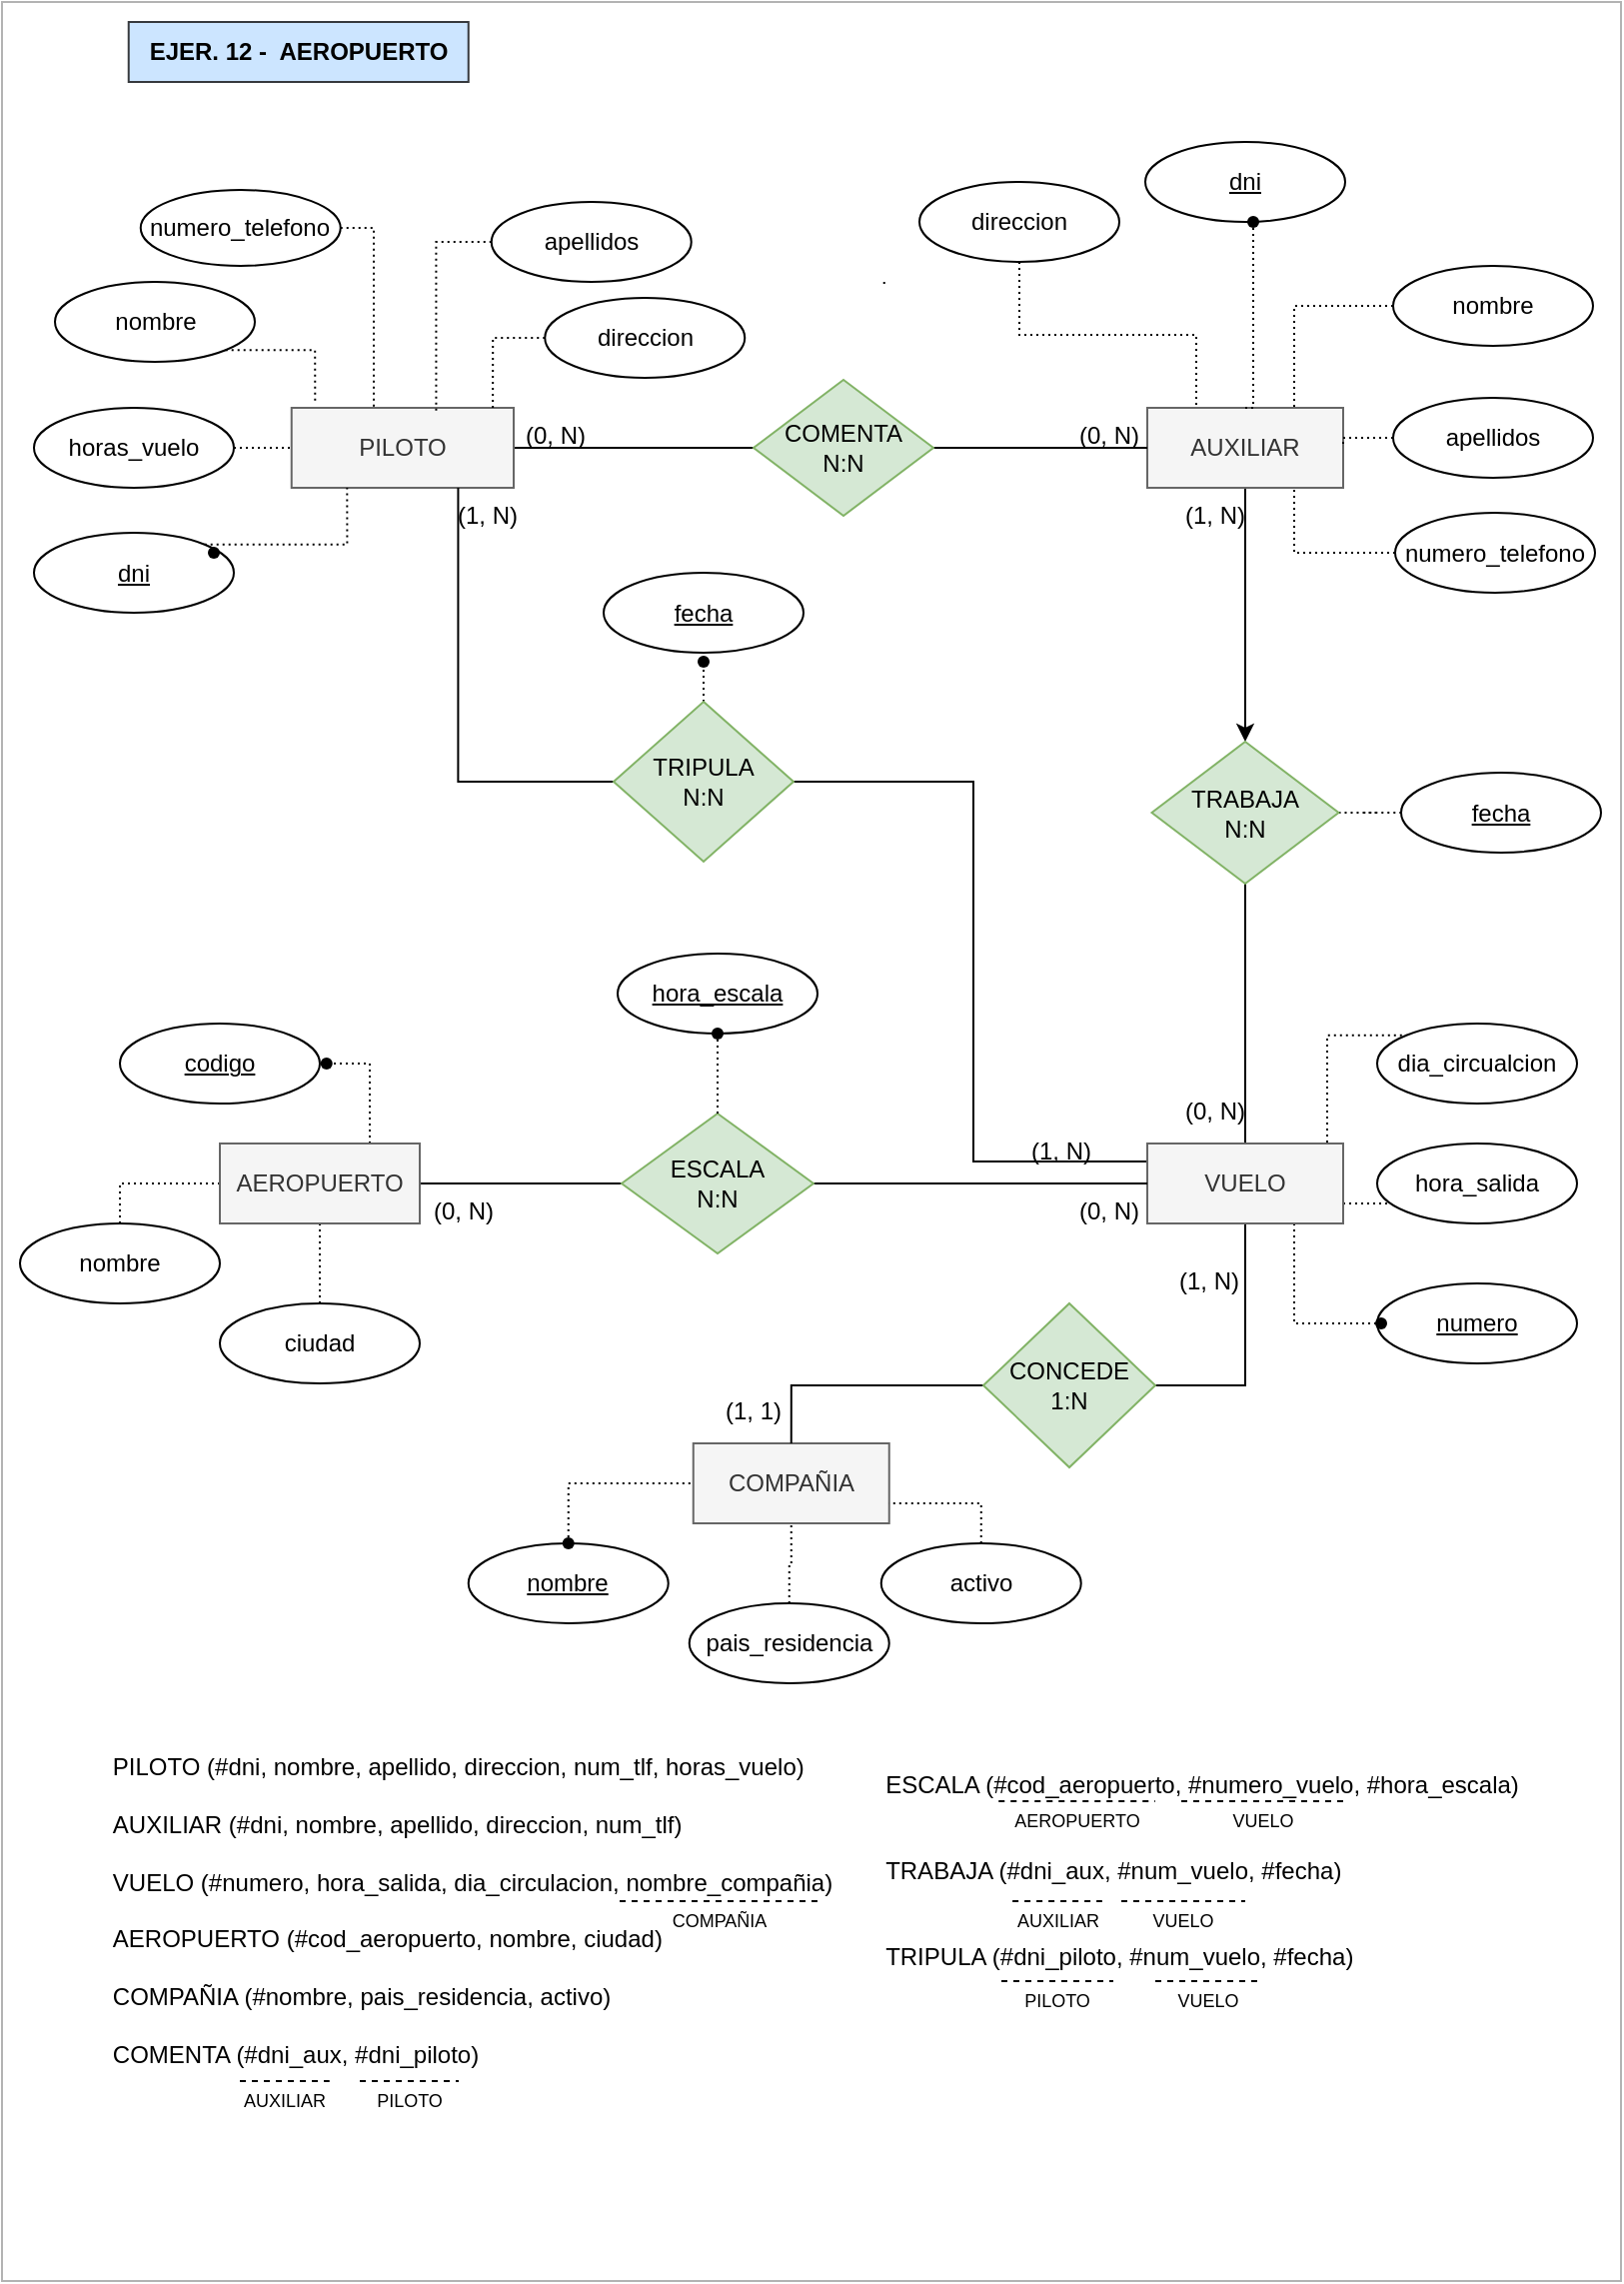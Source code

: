<mxfile version="22.0.8" type="github">
  <diagram name="Página-1" id="04c_PBb8Vrwewd6k-AlT">
    <mxGraphModel dx="1728" dy="963" grid="1" gridSize="10" guides="1" tooltips="1" connect="1" arrows="1" fold="1" page="1" pageScale="1" pageWidth="827" pageHeight="1169" math="0" shadow="0">
      <root>
        <mxCell id="0" />
        <mxCell id="1" parent="0" />
        <mxCell id="aOyVAvoH2WVpDha3mh0v-78" style="edgeStyle=orthogonalEdgeStyle;rounded=0;orthogonalLoop=1;jettySize=auto;html=1;exitX=0.75;exitY=0;exitDx=0;exitDy=0;dashed=1;dashPattern=1 2;endArrow=none;endFill=0;" edge="1" parent="1" source="aOyVAvoH2WVpDha3mh0v-1" target="aOyVAvoH2WVpDha3mh0v-34">
          <mxGeometry relative="1" as="geometry">
            <Array as="points">
              <mxPoint x="194" y="541" />
            </Array>
          </mxGeometry>
        </mxCell>
        <mxCell id="aOyVAvoH2WVpDha3mh0v-79" style="edgeStyle=orthogonalEdgeStyle;rounded=0;orthogonalLoop=1;jettySize=auto;html=1;exitX=1;exitY=0.5;exitDx=0;exitDy=0;endArrow=none;endFill=0;" edge="1" parent="1" source="aOyVAvoH2WVpDha3mh0v-1" target="aOyVAvoH2WVpDha3mh0v-77">
          <mxGeometry relative="1" as="geometry" />
        </mxCell>
        <mxCell id="aOyVAvoH2WVpDha3mh0v-123" style="edgeStyle=orthogonalEdgeStyle;rounded=0;orthogonalLoop=1;jettySize=auto;html=1;exitX=0;exitY=0.5;exitDx=0;exitDy=0;entryX=0.5;entryY=0;entryDx=0;entryDy=0;dashed=1;dashPattern=1 2;endArrow=none;endFill=0;" edge="1" parent="1" source="aOyVAvoH2WVpDha3mh0v-1" target="aOyVAvoH2WVpDha3mh0v-29">
          <mxGeometry relative="1" as="geometry">
            <mxPoint x="69" y="641" as="targetPoint" />
          </mxGeometry>
        </mxCell>
        <mxCell id="aOyVAvoH2WVpDha3mh0v-124" style="edgeStyle=orthogonalEdgeStyle;rounded=0;orthogonalLoop=1;jettySize=auto;html=1;exitX=0.5;exitY=1;exitDx=0;exitDy=0;dashed=1;dashPattern=1 2;endArrow=none;endFill=0;" edge="1" parent="1" source="aOyVAvoH2WVpDha3mh0v-1" target="aOyVAvoH2WVpDha3mh0v-27">
          <mxGeometry relative="1" as="geometry" />
        </mxCell>
        <mxCell id="aOyVAvoH2WVpDha3mh0v-1" value="AEROPUERTO" style="whiteSpace=wrap;html=1;align=center;fillColor=#f5f5f5;fontColor=#333333;strokeColor=#666666;" vertex="1" parent="1">
          <mxGeometry x="119" y="581" width="100" height="40" as="geometry" />
        </mxCell>
        <mxCell id="aOyVAvoH2WVpDha3mh0v-97" style="edgeStyle=orthogonalEdgeStyle;rounded=0;orthogonalLoop=1;jettySize=auto;html=1;exitX=0.5;exitY=1;exitDx=0;exitDy=0;entryX=0.5;entryY=0;entryDx=0;entryDy=0;" edge="1" parent="1" source="aOyVAvoH2WVpDha3mh0v-3" target="aOyVAvoH2WVpDha3mh0v-41">
          <mxGeometry relative="1" as="geometry" />
        </mxCell>
        <mxCell id="aOyVAvoH2WVpDha3mh0v-154" style="edgeStyle=orthogonalEdgeStyle;rounded=0;orthogonalLoop=1;jettySize=auto;html=1;exitDx=0;exitDy=0;entryX=0.5;entryY=1;entryDx=0;entryDy=0;dashed=1;dashPattern=1 2;endArrow=none;endFill=0;" edge="1" parent="1" source="aOyVAvoH2WVpDha3mh0v-46" target="aOyVAvoH2WVpDha3mh0v-19">
          <mxGeometry relative="1" as="geometry" />
        </mxCell>
        <mxCell id="aOyVAvoH2WVpDha3mh0v-3" value="AUXILIAR" style="whiteSpace=wrap;html=1;align=center;fillColor=#f5f5f5;fontColor=#333333;strokeColor=#666666;" vertex="1" parent="1">
          <mxGeometry x="583" y="213" width="98" height="40" as="geometry" />
        </mxCell>
        <mxCell id="aOyVAvoH2WVpDha3mh0v-4" style="edgeStyle=orthogonalEdgeStyle;rounded=0;orthogonalLoop=1;jettySize=auto;html=1;exitX=1;exitY=0.5;exitDx=0;exitDy=0;entryX=0;entryY=0.5;entryDx=0;entryDy=0;endArrow=none;endFill=0;" edge="1" parent="1" source="aOyVAvoH2WVpDha3mh0v-6" target="aOyVAvoH2WVpDha3mh0v-10">
          <mxGeometry relative="1" as="geometry" />
        </mxCell>
        <mxCell id="aOyVAvoH2WVpDha3mh0v-6" value="PILOTO" style="whiteSpace=wrap;html=1;align=center;fillColor=#f5f5f5;fontColor=#333333;strokeColor=#666666;" vertex="1" parent="1">
          <mxGeometry x="154.87" y="213" width="111.13" height="40" as="geometry" />
        </mxCell>
        <mxCell id="aOyVAvoH2WVpDha3mh0v-7" style="edgeStyle=orthogonalEdgeStyle;rounded=0;orthogonalLoop=1;jettySize=auto;html=1;exitX=0.5;exitY=0;exitDx=0;exitDy=0;entryX=0.5;entryY=0;entryDx=0;entryDy=0;" edge="1" parent="1">
          <mxGeometry relative="1" as="geometry">
            <mxPoint x="64.0" y="499" as="sourcePoint" />
            <mxPoint x="64.0" y="499" as="targetPoint" />
          </mxGeometry>
        </mxCell>
        <mxCell id="aOyVAvoH2WVpDha3mh0v-8" style="edgeStyle=orthogonalEdgeStyle;rounded=0;orthogonalLoop=1;jettySize=auto;html=1;exitX=1;exitY=0.5;exitDx=0;exitDy=0;entryX=0;entryY=0.5;entryDx=0;entryDy=0;endArrow=none;endFill=0;" edge="1" parent="1" source="aOyVAvoH2WVpDha3mh0v-10" target="aOyVAvoH2WVpDha3mh0v-3">
          <mxGeometry relative="1" as="geometry" />
        </mxCell>
        <mxCell id="aOyVAvoH2WVpDha3mh0v-10" value="COMENTA&lt;br&gt;N:N" style="shape=rhombus;perimeter=rhombusPerimeter;whiteSpace=wrap;html=1;align=center;verticalAlign=middle;fillColor=#d5e8d4;strokeColor=#82b366;" vertex="1" parent="1">
          <mxGeometry x="386" y="199" width="90" height="68" as="geometry" />
        </mxCell>
        <mxCell id="aOyVAvoH2WVpDha3mh0v-11" style="rounded=0;orthogonalLoop=1;jettySize=auto;html=1;exitX=0;exitY=0.5;exitDx=0;exitDy=0;strokeColor=none;endArrow=none;endFill=0;shadow=1;" edge="1" parent="1">
          <mxGeometry relative="1" as="geometry">
            <mxPoint x="114.5" y="606" as="targetPoint" />
            <mxPoint x="94.5" y="591" as="sourcePoint" />
          </mxGeometry>
        </mxCell>
        <mxCell id="aOyVAvoH2WVpDha3mh0v-12" value="(0, N)" style="text;strokeColor=none;fillColor=none;spacingLeft=4;spacingRight=4;overflow=hidden;rotatable=0;points=[[0,0.5],[1,0.5]];portConstraint=eastwest;fontSize=12;whiteSpace=wrap;html=1;" vertex="1" parent="1">
          <mxGeometry x="266" y="213" width="50" height="20" as="geometry" />
        </mxCell>
        <mxCell id="aOyVAvoH2WVpDha3mh0v-13" value="(0, N)" style="text;strokeColor=none;fillColor=none;spacingLeft=4;spacingRight=4;overflow=hidden;rotatable=0;points=[[0,0.5],[1,0.5]];portConstraint=eastwest;fontSize=12;whiteSpace=wrap;html=1;" vertex="1" parent="1">
          <mxGeometry x="542.5" y="213" width="50" height="30" as="geometry" />
        </mxCell>
        <mxCell id="aOyVAvoH2WVpDha3mh0v-14" value="EJER. 12 -&amp;nbsp; AEROPUERTO" style="text;html=1;align=center;verticalAlign=middle;resizable=0;points=[];autosize=1;strokeColor=#36393d;fillColor=#cce5ff;fontStyle=1;fontSize=12;" vertex="1" parent="1">
          <mxGeometry x="73.37" y="20" width="170" height="30" as="geometry" />
        </mxCell>
        <mxCell id="aOyVAvoH2WVpDha3mh0v-15" style="edgeStyle=orthogonalEdgeStyle;rounded=0;orthogonalLoop=1;jettySize=auto;html=1;exitX=0;exitY=0.5;exitDx=0;exitDy=0;entryX=1;entryY=0.5;entryDx=0;entryDy=0;endArrow=none;endFill=0;startArrow=none;startFill=0;strokeColor=none;" edge="1" parent="1">
          <mxGeometry relative="1" as="geometry">
            <mxPoint x="87" y="248" as="sourcePoint" />
            <mxPoint x="137" y="248" as="targetPoint" />
          </mxGeometry>
        </mxCell>
        <mxCell id="aOyVAvoH2WVpDha3mh0v-116" style="edgeStyle=orthogonalEdgeStyle;rounded=0;orthogonalLoop=1;jettySize=auto;html=1;exitX=0;exitY=0.5;exitDx=0;exitDy=0;entryX=0.75;entryY=0;entryDx=0;entryDy=0;dashed=1;dashPattern=1 2;endArrow=none;endFill=0;" edge="1" parent="1" source="aOyVAvoH2WVpDha3mh0v-17" target="aOyVAvoH2WVpDha3mh0v-3">
          <mxGeometry relative="1" as="geometry" />
        </mxCell>
        <mxCell id="aOyVAvoH2WVpDha3mh0v-17" value="nombre" style="ellipse;whiteSpace=wrap;html=1;align=center;" vertex="1" parent="1">
          <mxGeometry x="706" y="142" width="100" height="40" as="geometry" />
        </mxCell>
        <mxCell id="aOyVAvoH2WVpDha3mh0v-19" value="dni" style="ellipse;whiteSpace=wrap;html=1;align=center;fontStyle=4;" vertex="1" parent="1">
          <mxGeometry x="582" y="80" width="100" height="40" as="geometry" />
        </mxCell>
        <mxCell id="aOyVAvoH2WVpDha3mh0v-21" value="nombre" style="ellipse;whiteSpace=wrap;html=1;align=center;" vertex="1" parent="1">
          <mxGeometry x="36.5" y="150" width="100" height="40" as="geometry" />
        </mxCell>
        <mxCell id="aOyVAvoH2WVpDha3mh0v-25" style="edgeStyle=orthogonalEdgeStyle;rounded=0;orthogonalLoop=1;jettySize=auto;html=1;exitDx=0;exitDy=0;entryX=0.5;entryY=0;entryDx=0;entryDy=0;endArrow=none;endFill=0;dashed=1;dashPattern=1 2;" edge="1" parent="1">
          <mxGeometry relative="1" as="geometry">
            <mxPoint x="74" y="651" as="sourcePoint" />
            <mxPoint x="74" y="651" as="targetPoint" />
          </mxGeometry>
        </mxCell>
        <mxCell id="aOyVAvoH2WVpDha3mh0v-27" value="ciudad" style="ellipse;whiteSpace=wrap;html=1;align=center;" vertex="1" parent="1">
          <mxGeometry x="119" y="661" width="100" height="40" as="geometry" />
        </mxCell>
        <mxCell id="aOyVAvoH2WVpDha3mh0v-29" value="nombre" style="ellipse;whiteSpace=wrap;html=1;align=center;fontStyle=0" vertex="1" parent="1">
          <mxGeometry x="19" y="621" width="100" height="40" as="geometry" />
        </mxCell>
        <mxCell id="aOyVAvoH2WVpDha3mh0v-31" value="codigo" style="ellipse;whiteSpace=wrap;html=1;align=center;fontStyle=4" vertex="1" parent="1">
          <mxGeometry x="69" y="521" width="100" height="40" as="geometry" />
        </mxCell>
        <mxCell id="aOyVAvoH2WVpDha3mh0v-32" value="(0, N)" style="text;strokeColor=none;fillColor=none;spacingLeft=4;spacingRight=4;overflow=hidden;rotatable=0;points=[[0,0.5],[1,0.5]];portConstraint=eastwest;fontSize=12;whiteSpace=wrap;html=1;" vertex="1" parent="1">
          <mxGeometry x="219.5" y="601" width="50" height="30" as="geometry" />
        </mxCell>
        <mxCell id="aOyVAvoH2WVpDha3mh0v-34" value="" style="shape=waypoint;sketch=0;fillStyle=solid;size=6;pointerEvents=1;points=[];fillColor=none;resizable=0;rotatable=0;perimeter=centerPerimeter;snapToPoint=1;dashed=1;dashPattern=1 2;" vertex="1" parent="1">
          <mxGeometry x="162.37" y="531" width="20" height="20" as="geometry" />
        </mxCell>
        <mxCell id="aOyVAvoH2WVpDha3mh0v-88" style="edgeStyle=orthogonalEdgeStyle;rounded=0;orthogonalLoop=1;jettySize=auto;html=1;exitX=1;exitY=0;exitDx=0;exitDy=0;entryX=0.25;entryY=1;entryDx=0;entryDy=0;dashed=1;dashPattern=1 2;endArrow=none;endFill=0;" edge="1" parent="1" source="aOyVAvoH2WVpDha3mh0v-35" target="aOyVAvoH2WVpDha3mh0v-6">
          <mxGeometry relative="1" as="geometry" />
        </mxCell>
        <mxCell id="aOyVAvoH2WVpDha3mh0v-35" value="dni" style="ellipse;whiteSpace=wrap;html=1;align=center;fontStyle=4;" vertex="1" parent="1">
          <mxGeometry x="26.0" y="275.5" width="100" height="40" as="geometry" />
        </mxCell>
        <mxCell id="aOyVAvoH2WVpDha3mh0v-37" value="" style="shape=waypoint;sketch=0;fillStyle=solid;size=6;pointerEvents=1;points=[];fillColor=none;resizable=0;rotatable=0;perimeter=centerPerimeter;snapToPoint=1;" vertex="1" parent="1">
          <mxGeometry x="106" y="275.5" width="20" height="20" as="geometry" />
        </mxCell>
        <mxCell id="aOyVAvoH2WVpDha3mh0v-39" style="edgeStyle=orthogonalEdgeStyle;rounded=0;orthogonalLoop=1;jettySize=auto;html=1;exitX=0.5;exitY=0;exitDx=0;exitDy=0;entryX=0.5;entryY=1;entryDx=0;entryDy=0;endArrow=none;endFill=0;" edge="1" parent="1" source="aOyVAvoH2WVpDha3mh0v-40" target="aOyVAvoH2WVpDha3mh0v-41">
          <mxGeometry relative="1" as="geometry" />
        </mxCell>
        <mxCell id="aOyVAvoH2WVpDha3mh0v-99" style="edgeStyle=orthogonalEdgeStyle;rounded=0;orthogonalLoop=1;jettySize=auto;html=1;exitX=0;exitY=0.25;exitDx=0;exitDy=0;entryX=1;entryY=0.5;entryDx=0;entryDy=0;endArrow=none;endFill=0;" edge="1" parent="1" source="aOyVAvoH2WVpDha3mh0v-40" target="aOyVAvoH2WVpDha3mh0v-98">
          <mxGeometry relative="1" as="geometry">
            <Array as="points">
              <mxPoint x="586" y="590" />
              <mxPoint x="496" y="590" />
              <mxPoint x="496" y="400" />
            </Array>
          </mxGeometry>
        </mxCell>
        <mxCell id="aOyVAvoH2WVpDha3mh0v-101" style="edgeStyle=orthogonalEdgeStyle;rounded=0;orthogonalLoop=1;jettySize=auto;html=1;exitX=0.75;exitY=1;exitDx=0;exitDy=0;entryX=0;entryY=0;entryDx=0;entryDy=0;dashed=1;dashPattern=1 2;endArrow=none;endFill=0;" edge="1" parent="1" source="aOyVAvoH2WVpDha3mh0v-40" target="aOyVAvoH2WVpDha3mh0v-54">
          <mxGeometry relative="1" as="geometry">
            <Array as="points">
              <mxPoint x="673" y="621" />
            </Array>
          </mxGeometry>
        </mxCell>
        <mxCell id="aOyVAvoH2WVpDha3mh0v-111" style="edgeStyle=orthogonalEdgeStyle;rounded=0;orthogonalLoop=1;jettySize=auto;html=1;exitX=1;exitY=0.75;exitDx=0;exitDy=0;entryX=0;entryY=1;entryDx=0;entryDy=0;dashed=1;dashPattern=1 2;endArrow=none;endFill=0;" edge="1" parent="1" source="aOyVAvoH2WVpDha3mh0v-40" target="aOyVAvoH2WVpDha3mh0v-52">
          <mxGeometry relative="1" as="geometry" />
        </mxCell>
        <mxCell id="aOyVAvoH2WVpDha3mh0v-112" style="edgeStyle=orthogonalEdgeStyle;rounded=0;orthogonalLoop=1;jettySize=auto;html=1;exitX=0.75;exitY=1;exitDx=0;exitDy=0;entryX=0;entryY=0.5;entryDx=0;entryDy=0;dashed=1;dashPattern=1 2;endArrow=none;endFill=0;" edge="1" parent="1" source="aOyVAvoH2WVpDha3mh0v-40" target="aOyVAvoH2WVpDha3mh0v-49">
          <mxGeometry relative="1" as="geometry" />
        </mxCell>
        <mxCell id="aOyVAvoH2WVpDha3mh0v-143" style="edgeStyle=orthogonalEdgeStyle;rounded=0;orthogonalLoop=1;jettySize=auto;html=1;exitX=0.5;exitY=1;exitDx=0;exitDy=0;entryX=1;entryY=0.5;entryDx=0;entryDy=0;endArrow=none;endFill=0;" edge="1" parent="1" source="aOyVAvoH2WVpDha3mh0v-40" target="aOyVAvoH2WVpDha3mh0v-141">
          <mxGeometry relative="1" as="geometry" />
        </mxCell>
        <mxCell id="aOyVAvoH2WVpDha3mh0v-40" value="VUELO" style="whiteSpace=wrap;html=1;align=center;fillColor=#f5f5f5;fontColor=#333333;strokeColor=#666666;" vertex="1" parent="1">
          <mxGeometry x="583" y="581" width="98" height="40" as="geometry" />
        </mxCell>
        <mxCell id="aOyVAvoH2WVpDha3mh0v-171" style="edgeStyle=orthogonalEdgeStyle;rounded=0;orthogonalLoop=1;jettySize=auto;html=1;exitX=1;exitY=0.5;exitDx=0;exitDy=0;dashed=1;dashPattern=1 2;endArrow=none;endFill=0;" edge="1" parent="1" source="aOyVAvoH2WVpDha3mh0v-41" target="aOyVAvoH2WVpDha3mh0v-170">
          <mxGeometry relative="1" as="geometry" />
        </mxCell>
        <mxCell id="aOyVAvoH2WVpDha3mh0v-41" value="TRABAJA&lt;br&gt;N:N" style="shape=rhombus;perimeter=rhombusPerimeter;whiteSpace=wrap;html=1;align=center;fillColor=#d5e8d4;strokeColor=#82b366;" vertex="1" parent="1">
          <mxGeometry x="585.25" y="380" width="93.5" height="71" as="geometry" />
        </mxCell>
        <mxCell id="aOyVAvoH2WVpDha3mh0v-42" value="(0, N)" style="text;strokeColor=none;fillColor=none;spacingLeft=4;spacingRight=4;overflow=hidden;rotatable=0;points=[[0,0.5],[1,0.5]];portConstraint=eastwest;fontSize=12;whiteSpace=wrap;html=1;" vertex="1" parent="1">
          <mxGeometry x="595.5" y="551" width="50" height="30" as="geometry" />
        </mxCell>
        <mxCell id="aOyVAvoH2WVpDha3mh0v-43" style="edgeStyle=orthogonalEdgeStyle;rounded=0;orthogonalLoop=1;jettySize=auto;html=1;exitX=0;exitY=0.5;exitDx=0;exitDy=0;entryX=0.75;entryY=1;entryDx=0;entryDy=0;dashed=1;dashPattern=1 2;endArrow=none;endFill=0;" edge="1" parent="1" source="aOyVAvoH2WVpDha3mh0v-44" target="aOyVAvoH2WVpDha3mh0v-3">
          <mxGeometry relative="1" as="geometry" />
        </mxCell>
        <mxCell id="aOyVAvoH2WVpDha3mh0v-44" value="numero_telefono" style="ellipse;whiteSpace=wrap;html=1;align=center;" vertex="1" parent="1">
          <mxGeometry x="707" y="265.5" width="100" height="40" as="geometry" />
        </mxCell>
        <mxCell id="aOyVAvoH2WVpDha3mh0v-47" value="(1, N)" style="text;strokeColor=none;fillColor=none;spacingLeft=4;spacingRight=4;overflow=hidden;rotatable=0;points=[[0,0.5],[1,0.5]];portConstraint=eastwest;fontSize=12;whiteSpace=wrap;html=1;" vertex="1" parent="1">
          <mxGeometry x="596" y="253" width="50" height="30" as="geometry" />
        </mxCell>
        <mxCell id="aOyVAvoH2WVpDha3mh0v-49" value="numero" style="ellipse;whiteSpace=wrap;html=1;align=center;fontStyle=4;" vertex="1" parent="1">
          <mxGeometry x="698" y="651" width="100" height="40" as="geometry" />
        </mxCell>
        <mxCell id="aOyVAvoH2WVpDha3mh0v-52" value="hora_salida" style="ellipse;whiteSpace=wrap;html=1;align=center;" vertex="1" parent="1">
          <mxGeometry x="698" y="581" width="100" height="40" as="geometry" />
        </mxCell>
        <mxCell id="aOyVAvoH2WVpDha3mh0v-54" value="dia_circualcion" style="ellipse;whiteSpace=wrap;html=1;align=center;" vertex="1" parent="1">
          <mxGeometry x="698" y="521" width="100" height="40" as="geometry" />
        </mxCell>
        <mxCell id="aOyVAvoH2WVpDha3mh0v-57" style="edgeStyle=orthogonalEdgeStyle;rounded=0;orthogonalLoop=1;jettySize=auto;html=1;exitX=0.5;exitY=1;exitDx=0;exitDy=0;dashed=1;dashPattern=1 2;endArrow=none;endFill=0;" edge="1" parent="1">
          <mxGeometry relative="1" as="geometry">
            <mxPoint x="451.37" y="150" as="sourcePoint" />
            <mxPoint x="451.37" y="152" as="targetPoint" />
          </mxGeometry>
        </mxCell>
        <mxCell id="aOyVAvoH2WVpDha3mh0v-61" value="apellidos" style="ellipse;whiteSpace=wrap;html=1;align=center;" vertex="1" parent="1">
          <mxGeometry x="254.87" y="110" width="100" height="40" as="geometry" />
        </mxCell>
        <mxCell id="aOyVAvoH2WVpDha3mh0v-62" value="direccion" style="ellipse;whiteSpace=wrap;html=1;align=center;" vertex="1" parent="1">
          <mxGeometry x="281.63" y="158" width="100" height="40" as="geometry" />
        </mxCell>
        <mxCell id="aOyVAvoH2WVpDha3mh0v-66" value="" style="group" vertex="1" connectable="0" parent="1">
          <mxGeometry x="61" y="900" width="440" height="250" as="geometry" />
        </mxCell>
        <mxCell id="aOyVAvoH2WVpDha3mh0v-67" value="&lt;div style=&quot;text-align: justify;&quot;&gt;&lt;span style=&quot;background-color: initial;&quot;&gt;PILOTO (#dni, nombre, apellido, direccion, num_tlf, horas_vuelo)&lt;/span&gt;&lt;/div&gt;&lt;div style=&quot;text-align: justify;&quot;&gt;&lt;br&gt;&lt;/div&gt;&lt;div style=&quot;text-align: justify;&quot;&gt;AUXILIAR (&lt;span style=&quot;background-color: initial;&quot;&gt;#dni, nombre, apellido, direccion, num_tlf&lt;/span&gt;&lt;span style=&quot;background-color: initial;&quot;&gt;)&lt;/span&gt;&lt;/div&gt;&lt;div style=&quot;text-align: justify;&quot;&gt;&lt;br&gt;&lt;/div&gt;&lt;div style=&quot;text-align: justify;&quot;&gt;VUELO (#numero, hora_salida, dia_circulacion, nombre_compañia)&lt;/div&gt;&lt;div style=&quot;text-align: justify;&quot;&gt;&lt;br&gt;&lt;/div&gt;&lt;div style=&quot;text-align: justify;&quot;&gt;AEROPUERTO (#cod_aeropuerto, nombre, ciudad)&lt;/div&gt;&lt;div style=&quot;text-align: justify;&quot;&gt;&lt;br&gt;&lt;/div&gt;&lt;div style=&quot;text-align: justify;&quot;&gt;COMPAÑIA (#nombre, pais_residencia, activo)&lt;/div&gt;&lt;div style=&quot;text-align: justify;&quot;&gt;&lt;br&gt;&lt;/div&gt;&lt;div style=&quot;text-align: justify;&quot;&gt;COMENTA (#dni_aux, #dni_piloto)&lt;/div&gt;&lt;div style=&quot;text-align: justify;&quot;&gt;&lt;br&gt;&lt;/div&gt;&lt;div style=&quot;text-align: justify;&quot;&gt;&lt;br&gt;&lt;/div&gt;&lt;div style=&quot;text-align: justify;&quot;&gt;&lt;br&gt;&lt;/div&gt;&lt;div style=&quot;text-align: justify;&quot;&gt;&lt;br&gt;&lt;/div&gt;&lt;div style=&quot;text-align: justify;&quot;&gt;&lt;br&gt;&lt;/div&gt;&lt;div style=&quot;text-align: justify;&quot;&gt;&lt;br&gt;&lt;/div&gt;&lt;div style=&quot;text-align: justify;&quot;&gt;&lt;br&gt;&lt;/div&gt;" style="text;html=1;align=center;verticalAlign=middle;resizable=1;points=[];autosize=1;strokeColor=none;fillColor=none;movable=1;rotatable=1;deletable=1;editable=1;locked=0;connectable=1;container=0;" vertex="1" parent="aOyVAvoH2WVpDha3mh0v-66">
          <mxGeometry x="-6" y="-20" width="380" height="270" as="geometry" />
        </mxCell>
        <mxCell id="aOyVAvoH2WVpDha3mh0v-158" value="" style="group" vertex="1" connectable="0" parent="aOyVAvoH2WVpDha3mh0v-66">
          <mxGeometry x="258" y="70" width="100" height="20" as="geometry" />
        </mxCell>
        <mxCell id="aOyVAvoH2WVpDha3mh0v-156" value="COMPAÑIA" style="text;html=1;strokeColor=none;fillColor=none;align=center;verticalAlign=middle;whiteSpace=wrap;rounded=0;fontSize=9;container=0;" vertex="1" parent="aOyVAvoH2WVpDha3mh0v-158">
          <mxGeometry y="-10" width="99.87" height="20" as="geometry" />
        </mxCell>
        <mxCell id="aOyVAvoH2WVpDha3mh0v-157" value="" style="endArrow=none;dashed=1;html=1;rounded=0;entryX=1;entryY=0;entryDx=0;entryDy=0;exitX=0;exitY=0;exitDx=0;exitDy=0;" edge="1" parent="aOyVAvoH2WVpDha3mh0v-158" source="aOyVAvoH2WVpDha3mh0v-156" target="aOyVAvoH2WVpDha3mh0v-156">
          <mxGeometry width="50" height="50" relative="1" as="geometry">
            <mxPoint as="sourcePoint" />
            <mxPoint x="45" as="targetPoint" />
          </mxGeometry>
        </mxCell>
        <mxCell id="aOyVAvoH2WVpDha3mh0v-68" value="PILOTO" style="text;html=1;strokeColor=none;fillColor=none;align=center;verticalAlign=middle;whiteSpace=wrap;rounded=0;fontSize=9;container=0;" vertex="1" parent="aOyVAvoH2WVpDha3mh0v-66">
          <mxGeometry x="128" y="150" width="49.5" height="20" as="geometry" />
        </mxCell>
        <mxCell id="aOyVAvoH2WVpDha3mh0v-69" value="" style="endArrow=none;dashed=1;html=1;rounded=0;exitX=0;exitY=0;exitDx=0;exitDy=0;entryX=1;entryY=0;entryDx=0;entryDy=0;" edge="1" parent="aOyVAvoH2WVpDha3mh0v-66" source="aOyVAvoH2WVpDha3mh0v-68" target="aOyVAvoH2WVpDha3mh0v-68">
          <mxGeometry width="50" height="50" relative="1" as="geometry">
            <mxPoint x="256.93" y="131" as="sourcePoint" />
            <mxPoint x="334.83" y="130" as="targetPoint" />
          </mxGeometry>
        </mxCell>
        <mxCell id="aOyVAvoH2WVpDha3mh0v-72" value="AUXILIAR" style="text;html=1;strokeColor=none;fillColor=none;align=center;verticalAlign=middle;whiteSpace=wrap;rounded=0;fontSize=9;container=0;" vertex="1" parent="aOyVAvoH2WVpDha3mh0v-66">
          <mxGeometry x="68" y="150" width="44.87" height="20" as="geometry" />
        </mxCell>
        <mxCell id="aOyVAvoH2WVpDha3mh0v-73" value="" style="endArrow=none;dashed=1;html=1;rounded=0;exitX=0;exitY=0;exitDx=0;exitDy=0;entryX=1;entryY=0;entryDx=0;entryDy=0;" edge="1" parent="aOyVAvoH2WVpDha3mh0v-66" source="aOyVAvoH2WVpDha3mh0v-72" target="aOyVAvoH2WVpDha3mh0v-72">
          <mxGeometry width="50" height="50" relative="1" as="geometry">
            <mxPoint x="8.3" y="150" as="sourcePoint" />
            <mxPoint x="86.2" y="149" as="targetPoint" />
          </mxGeometry>
        </mxCell>
        <mxCell id="aOyVAvoH2WVpDha3mh0v-76" value="" style="rounded=0;whiteSpace=wrap;html=1;fillColor=none;strokeColor=#B3B3B3;" vertex="1" parent="1">
          <mxGeometry x="10" y="10" width="810" height="1140" as="geometry" />
        </mxCell>
        <mxCell id="aOyVAvoH2WVpDha3mh0v-84" style="edgeStyle=orthogonalEdgeStyle;rounded=0;orthogonalLoop=1;jettySize=auto;html=1;exitX=1;exitY=0.5;exitDx=0;exitDy=0;entryX=0;entryY=0.5;entryDx=0;entryDy=0;endArrow=none;endFill=0;" edge="1" parent="1" source="aOyVAvoH2WVpDha3mh0v-77" target="aOyVAvoH2WVpDha3mh0v-40">
          <mxGeometry relative="1" as="geometry" />
        </mxCell>
        <mxCell id="aOyVAvoH2WVpDha3mh0v-77" value="ESCALA&lt;br&gt;N:N" style="shape=rhombus;perimeter=rhombusPerimeter;whiteSpace=wrap;html=1;align=center;fillColor=#d5e8d4;strokeColor=#82b366;" vertex="1" parent="1">
          <mxGeometry x="320" y="566" width="96" height="70" as="geometry" />
        </mxCell>
        <mxCell id="aOyVAvoH2WVpDha3mh0v-82" value="" style="shape=waypoint;sketch=0;fillStyle=solid;size=6;pointerEvents=1;points=[];fillColor=none;resizable=0;rotatable=0;perimeter=centerPerimeter;snapToPoint=1;" vertex="1" parent="1">
          <mxGeometry x="690.0" y="661" width="20" height="20" as="geometry" />
        </mxCell>
        <mxCell id="aOyVAvoH2WVpDha3mh0v-90" style="edgeStyle=orthogonalEdgeStyle;rounded=0;orthogonalLoop=1;jettySize=auto;html=1;exitX=1;exitY=0.5;exitDx=0;exitDy=0;dashed=1;dashPattern=1 2;endArrow=none;endFill=0;" edge="1" parent="1" source="aOyVAvoH2WVpDha3mh0v-87" target="aOyVAvoH2WVpDha3mh0v-6">
          <mxGeometry relative="1" as="geometry">
            <Array as="points">
              <mxPoint x="196" y="123" />
            </Array>
          </mxGeometry>
        </mxCell>
        <mxCell id="aOyVAvoH2WVpDha3mh0v-87" value="numero_telefono" style="ellipse;whiteSpace=wrap;html=1;align=center;" vertex="1" parent="1">
          <mxGeometry x="79.37" y="104" width="100" height="38" as="geometry" />
        </mxCell>
        <mxCell id="aOyVAvoH2WVpDha3mh0v-89" style="edgeStyle=orthogonalEdgeStyle;rounded=0;orthogonalLoop=1;jettySize=auto;html=1;exitX=1;exitY=1;exitDx=0;exitDy=0;entryX=0.106;entryY=-0.067;entryDx=0;entryDy=0;entryPerimeter=0;dashed=1;dashPattern=1 2;endArrow=none;endFill=0;" edge="1" parent="1" source="aOyVAvoH2WVpDha3mh0v-21" target="aOyVAvoH2WVpDha3mh0v-6">
          <mxGeometry relative="1" as="geometry" />
        </mxCell>
        <mxCell id="aOyVAvoH2WVpDha3mh0v-92" style="edgeStyle=orthogonalEdgeStyle;rounded=0;orthogonalLoop=1;jettySize=auto;html=1;exitX=0;exitY=0.5;exitDx=0;exitDy=0;entryX=0.906;entryY=0.037;entryDx=0;entryDy=0;entryPerimeter=0;dashed=1;dashPattern=1 2;endArrow=none;endFill=0;" edge="1" parent="1" source="aOyVAvoH2WVpDha3mh0v-62" target="aOyVAvoH2WVpDha3mh0v-6">
          <mxGeometry relative="1" as="geometry" />
        </mxCell>
        <mxCell id="aOyVAvoH2WVpDha3mh0v-93" style="edgeStyle=orthogonalEdgeStyle;rounded=0;orthogonalLoop=1;jettySize=auto;html=1;exitX=0;exitY=0.5;exitDx=0;exitDy=0;entryX=0.651;entryY=0.058;entryDx=0;entryDy=0;entryPerimeter=0;dashed=1;dashPattern=1 2;endArrow=none;endFill=0;" edge="1" parent="1" source="aOyVAvoH2WVpDha3mh0v-61" target="aOyVAvoH2WVpDha3mh0v-6">
          <mxGeometry relative="1" as="geometry" />
        </mxCell>
        <mxCell id="aOyVAvoH2WVpDha3mh0v-100" style="edgeStyle=orthogonalEdgeStyle;rounded=0;orthogonalLoop=1;jettySize=auto;html=1;exitX=0;exitY=0.5;exitDx=0;exitDy=0;entryX=0.75;entryY=1;entryDx=0;entryDy=0;endArrow=none;endFill=0;" edge="1" parent="1" source="aOyVAvoH2WVpDha3mh0v-98" target="aOyVAvoH2WVpDha3mh0v-6">
          <mxGeometry relative="1" as="geometry" />
        </mxCell>
        <mxCell id="aOyVAvoH2WVpDha3mh0v-149" style="edgeStyle=orthogonalEdgeStyle;rounded=0;orthogonalLoop=1;jettySize=auto;html=1;exitX=0.5;exitY=0;exitDx=0;exitDy=0;entryX=0.5;entryY=1;entryDx=0;entryDy=0;dashed=1;dashPattern=1 2;endArrow=none;endFill=0;" edge="1" parent="1" source="aOyVAvoH2WVpDha3mh0v-98" target="aOyVAvoH2WVpDha3mh0v-147">
          <mxGeometry relative="1" as="geometry" />
        </mxCell>
        <mxCell id="aOyVAvoH2WVpDha3mh0v-98" value="TRIPULA&lt;br&gt;N:N" style="shape=rhombus;perimeter=rhombusPerimeter;whiteSpace=wrap;html=1;align=center;fillColor=#d5e8d4;strokeColor=#82b366;" vertex="1" parent="1">
          <mxGeometry x="316" y="360" width="90" height="80" as="geometry" />
        </mxCell>
        <mxCell id="aOyVAvoH2WVpDha3mh0v-105" style="edgeStyle=orthogonalEdgeStyle;rounded=0;orthogonalLoop=1;jettySize=auto;html=1;exitX=0.5;exitY=1;exitDx=0;exitDy=0;dashed=1;dashPattern=1 2;endArrow=none;endFill=0;" edge="1" parent="1" source="aOyVAvoH2WVpDha3mh0v-103" target="aOyVAvoH2WVpDha3mh0v-77">
          <mxGeometry relative="1" as="geometry" />
        </mxCell>
        <mxCell id="aOyVAvoH2WVpDha3mh0v-103" value="hora_escala" style="ellipse;whiteSpace=wrap;html=1;align=center;fontStyle=4" vertex="1" parent="1">
          <mxGeometry x="318" y="486" width="100" height="40" as="geometry" />
        </mxCell>
        <mxCell id="aOyVAvoH2WVpDha3mh0v-104" value="(0, N)" style="text;strokeColor=none;fillColor=none;spacingLeft=4;spacingRight=4;overflow=hidden;rotatable=0;points=[[0,0.5],[1,0.5]];portConstraint=eastwest;fontSize=12;whiteSpace=wrap;html=1;" vertex="1" parent="1">
          <mxGeometry x="542.5" y="601" width="50" height="30" as="geometry" />
        </mxCell>
        <mxCell id="aOyVAvoH2WVpDha3mh0v-110" value="" style="shape=waypoint;sketch=0;fillStyle=solid;size=6;pointerEvents=1;points=[];fillColor=none;resizable=0;rotatable=0;perimeter=centerPerimeter;snapToPoint=1;dashed=1;dashPattern=1 2;" vertex="1" parent="1">
          <mxGeometry x="358" y="516" width="20" height="20" as="geometry" />
        </mxCell>
        <mxCell id="aOyVAvoH2WVpDha3mh0v-117" style="edgeStyle=orthogonalEdgeStyle;rounded=0;orthogonalLoop=1;jettySize=auto;html=1;exitX=0;exitY=0.5;exitDx=0;exitDy=0;entryX=1;entryY=0.5;entryDx=0;entryDy=0;dashed=1;dashPattern=1 2;endArrow=none;endFill=0;" edge="1" parent="1" source="aOyVAvoH2WVpDha3mh0v-115" target="aOyVAvoH2WVpDha3mh0v-3">
          <mxGeometry relative="1" as="geometry" />
        </mxCell>
        <mxCell id="aOyVAvoH2WVpDha3mh0v-115" value="apellidos" style="ellipse;whiteSpace=wrap;html=1;align=center;" vertex="1" parent="1">
          <mxGeometry x="706" y="208" width="100" height="40" as="geometry" />
        </mxCell>
        <mxCell id="aOyVAvoH2WVpDha3mh0v-151" style="edgeStyle=orthogonalEdgeStyle;rounded=0;orthogonalLoop=1;jettySize=auto;html=1;exitX=0.5;exitY=1;exitDx=0;exitDy=0;entryX=0.25;entryY=0;entryDx=0;entryDy=0;dashed=1;dashPattern=1 2;endArrow=none;endFill=0;" edge="1" parent="1" source="aOyVAvoH2WVpDha3mh0v-118" target="aOyVAvoH2WVpDha3mh0v-3">
          <mxGeometry relative="1" as="geometry" />
        </mxCell>
        <mxCell id="aOyVAvoH2WVpDha3mh0v-118" value="direccion" style="ellipse;whiteSpace=wrap;html=1;align=center;" vertex="1" parent="1">
          <mxGeometry x="469" y="100" width="100" height="40" as="geometry" />
        </mxCell>
        <mxCell id="aOyVAvoH2WVpDha3mh0v-120" value="(1, N)" style="text;strokeColor=none;fillColor=none;spacingLeft=4;spacingRight=4;overflow=hidden;rotatable=0;points=[[0,0.5],[1,0.5]];portConstraint=eastwest;fontSize=12;whiteSpace=wrap;html=1;" vertex="1" parent="1">
          <mxGeometry x="519" y="571" width="50" height="30" as="geometry" />
        </mxCell>
        <mxCell id="aOyVAvoH2WVpDha3mh0v-122" value="(1, N)" style="text;strokeColor=none;fillColor=none;spacingLeft=4;spacingRight=4;overflow=hidden;rotatable=0;points=[[0,0.5],[1,0.5]];portConstraint=eastwest;fontSize=12;whiteSpace=wrap;html=1;" vertex="1" parent="1">
          <mxGeometry x="231.63" y="253" width="50" height="30" as="geometry" />
        </mxCell>
        <mxCell id="aOyVAvoH2WVpDha3mh0v-126" style="edgeStyle=orthogonalEdgeStyle;rounded=0;orthogonalLoop=1;jettySize=auto;html=1;exitX=1;exitY=0.5;exitDx=0;exitDy=0;entryX=0;entryY=0.5;entryDx=0;entryDy=0;dashed=1;dashPattern=1 2;endArrow=none;endFill=0;" edge="1" parent="1" source="aOyVAvoH2WVpDha3mh0v-125" target="aOyVAvoH2WVpDha3mh0v-6">
          <mxGeometry relative="1" as="geometry" />
        </mxCell>
        <mxCell id="aOyVAvoH2WVpDha3mh0v-125" value="horas_vuelo" style="ellipse;whiteSpace=wrap;html=1;align=center;" vertex="1" parent="1">
          <mxGeometry x="26" y="213" width="100" height="40" as="geometry" />
        </mxCell>
        <mxCell id="aOyVAvoH2WVpDha3mh0v-129" value="COMPAÑIA" style="whiteSpace=wrap;html=1;align=center;fillColor=#f5f5f5;fontColor=#333333;strokeColor=#666666;" vertex="1" parent="1">
          <mxGeometry x="355.87" y="731" width="98" height="40" as="geometry" />
        </mxCell>
        <mxCell id="aOyVAvoH2WVpDha3mh0v-134" style="edgeStyle=orthogonalEdgeStyle;rounded=0;orthogonalLoop=1;jettySize=auto;html=1;exitX=0.5;exitY=0;exitDx=0;exitDy=0;entryX=0;entryY=0.5;entryDx=0;entryDy=0;dashed=1;dashPattern=1 2;endArrow=none;endFill=0;" edge="1" parent="1" source="aOyVAvoH2WVpDha3mh0v-131" target="aOyVAvoH2WVpDha3mh0v-129">
          <mxGeometry relative="1" as="geometry" />
        </mxCell>
        <mxCell id="aOyVAvoH2WVpDha3mh0v-131" value="nombre" style="ellipse;whiteSpace=wrap;html=1;align=center;fontStyle=4;" vertex="1" parent="1">
          <mxGeometry x="243.37" y="781" width="100" height="40" as="geometry" />
        </mxCell>
        <mxCell id="aOyVAvoH2WVpDha3mh0v-135" style="edgeStyle=orthogonalEdgeStyle;rounded=0;orthogonalLoop=1;jettySize=auto;html=1;exitX=0.5;exitY=0;exitDx=0;exitDy=0;entryX=0.5;entryY=1;entryDx=0;entryDy=0;dashed=1;dashPattern=1 2;endArrow=none;endFill=0;" edge="1" parent="1" source="aOyVAvoH2WVpDha3mh0v-132" target="aOyVAvoH2WVpDha3mh0v-129">
          <mxGeometry relative="1" as="geometry" />
        </mxCell>
        <mxCell id="aOyVAvoH2WVpDha3mh0v-132" value="pais_residencia" style="ellipse;whiteSpace=wrap;html=1;align=center;" vertex="1" parent="1">
          <mxGeometry x="353.87" y="811" width="100" height="40" as="geometry" />
        </mxCell>
        <mxCell id="aOyVAvoH2WVpDha3mh0v-137" style="edgeStyle=orthogonalEdgeStyle;rounded=0;orthogonalLoop=1;jettySize=auto;html=1;exitX=0.5;exitY=0;exitDx=0;exitDy=0;entryX=1;entryY=0.75;entryDx=0;entryDy=0;dashed=1;dashPattern=1 2;endArrow=none;endFill=0;" edge="1" parent="1" source="aOyVAvoH2WVpDha3mh0v-133" target="aOyVAvoH2WVpDha3mh0v-129">
          <mxGeometry relative="1" as="geometry" />
        </mxCell>
        <mxCell id="aOyVAvoH2WVpDha3mh0v-133" value="activo" style="ellipse;whiteSpace=wrap;html=1;align=center;" vertex="1" parent="1">
          <mxGeometry x="449.87" y="781" width="100" height="40" as="geometry" />
        </mxCell>
        <mxCell id="aOyVAvoH2WVpDha3mh0v-138" value="" style="shape=waypoint;sketch=0;fillStyle=solid;size=6;pointerEvents=1;points=[];fillColor=none;resizable=0;rotatable=0;perimeter=centerPerimeter;snapToPoint=1;" vertex="1" parent="1">
          <mxGeometry x="283.37" y="771" width="20" height="20" as="geometry" />
        </mxCell>
        <mxCell id="aOyVAvoH2WVpDha3mh0v-139" value="(1, 1)" style="text;strokeColor=none;fillColor=none;spacingLeft=4;spacingRight=4;overflow=hidden;rotatable=0;points=[[0,0.5],[1,0.5]];portConstraint=eastwest;fontSize=12;whiteSpace=wrap;html=1;" vertex="1" parent="1">
          <mxGeometry x="366" y="701" width="50" height="30" as="geometry" />
        </mxCell>
        <mxCell id="aOyVAvoH2WVpDha3mh0v-144" style="edgeStyle=orthogonalEdgeStyle;rounded=0;orthogonalLoop=1;jettySize=auto;html=1;exitX=0;exitY=0.5;exitDx=0;exitDy=0;entryX=0.5;entryY=0;entryDx=0;entryDy=0;endArrow=none;endFill=0;" edge="1" parent="1" source="aOyVAvoH2WVpDha3mh0v-141" target="aOyVAvoH2WVpDha3mh0v-129">
          <mxGeometry relative="1" as="geometry" />
        </mxCell>
        <mxCell id="aOyVAvoH2WVpDha3mh0v-141" value="CONCEDE&lt;br&gt;1:N" style="shape=rhombus;perimeter=rhombusPerimeter;whiteSpace=wrap;html=1;align=center;fillColor=#d5e8d4;strokeColor=#82b366;" vertex="1" parent="1">
          <mxGeometry x="501" y="661" width="86" height="82" as="geometry" />
        </mxCell>
        <mxCell id="aOyVAvoH2WVpDha3mh0v-146" value="(1, N)" style="text;strokeColor=none;fillColor=none;spacingLeft=4;spacingRight=4;overflow=hidden;rotatable=0;points=[[0,0.5],[1,0.5]];portConstraint=eastwest;fontSize=12;whiteSpace=wrap;html=1;" vertex="1" parent="1">
          <mxGeometry x="592.5" y="636" width="50" height="30" as="geometry" />
        </mxCell>
        <mxCell id="aOyVAvoH2WVpDha3mh0v-147" value="fecha" style="ellipse;whiteSpace=wrap;html=1;align=center;fontStyle=4" vertex="1" parent="1">
          <mxGeometry x="311" y="295.5" width="100" height="40" as="geometry" />
        </mxCell>
        <mxCell id="aOyVAvoH2WVpDha3mh0v-150" value="" style="shape=waypoint;sketch=0;fillStyle=solid;size=6;pointerEvents=1;points=[];fillColor=none;resizable=0;rotatable=0;perimeter=centerPerimeter;snapToPoint=1;dashed=1;dashPattern=1 2;" vertex="1" parent="1">
          <mxGeometry x="351" y="330" width="20" height="20" as="geometry" />
        </mxCell>
        <mxCell id="aOyVAvoH2WVpDha3mh0v-155" value="" style="edgeStyle=orthogonalEdgeStyle;rounded=0;orthogonalLoop=1;jettySize=auto;html=1;exitX=0.5;exitY=0;exitDx=0;exitDy=0;entryDx=0;entryDy=0;dashed=1;dashPattern=1 2;endArrow=none;endFill=0;" edge="1" parent="1" source="aOyVAvoH2WVpDha3mh0v-3" target="aOyVAvoH2WVpDha3mh0v-46">
          <mxGeometry relative="1" as="geometry">
            <mxPoint x="632" y="213" as="sourcePoint" />
            <mxPoint x="632" y="120" as="targetPoint" />
            <Array as="points">
              <mxPoint x="636" y="213" />
            </Array>
          </mxGeometry>
        </mxCell>
        <mxCell id="aOyVAvoH2WVpDha3mh0v-46" value="" style="shape=waypoint;sketch=0;fillStyle=solid;size=6;pointerEvents=1;points=[];fillColor=none;resizable=0;rotatable=0;perimeter=centerPerimeter;snapToPoint=1;" vertex="1" parent="1">
          <mxGeometry x="626" y="110" width="20" height="20" as="geometry" />
        </mxCell>
        <mxCell id="aOyVAvoH2WVpDha3mh0v-170" value="fecha" style="ellipse;whiteSpace=wrap;html=1;align=center;fontStyle=4" vertex="1" parent="1">
          <mxGeometry x="710" y="395.5" width="100" height="40" as="geometry" />
        </mxCell>
        <mxCell id="aOyVAvoH2WVpDha3mh0v-173" value="" style="group" vertex="1" connectable="0" parent="1">
          <mxGeometry x="440" y="890" width="340" height="130" as="geometry" />
        </mxCell>
        <mxCell id="aOyVAvoH2WVpDha3mh0v-70" value="VUELO" style="text;html=1;strokeColor=none;fillColor=none;align=center;verticalAlign=middle;whiteSpace=wrap;rounded=0;fontSize=9;container=0;" vertex="1" parent="aOyVAvoH2WVpDha3mh0v-173">
          <mxGeometry x="147" y="110" width="53" height="20" as="geometry" />
        </mxCell>
        <mxCell id="aOyVAvoH2WVpDha3mh0v-71" value="" style="endArrow=none;dashed=1;html=1;rounded=0;exitX=0;exitY=0;exitDx=0;exitDy=0;entryX=1;entryY=0;entryDx=0;entryDy=0;" edge="1" parent="aOyVAvoH2WVpDha3mh0v-173" source="aOyVAvoH2WVpDha3mh0v-70" target="aOyVAvoH2WVpDha3mh0v-70">
          <mxGeometry width="50" height="50" relative="1" as="geometry">
            <mxPoint x="31.17" y="250" as="sourcePoint" />
            <mxPoint x="109.07" y="249" as="targetPoint" />
          </mxGeometry>
        </mxCell>
        <mxCell id="aOyVAvoH2WVpDha3mh0v-159" value="AUXILIAR" style="text;html=1;strokeColor=none;fillColor=none;align=center;verticalAlign=middle;whiteSpace=wrap;rounded=0;fontSize=9;container=0;" vertex="1" parent="aOyVAvoH2WVpDha3mh0v-173">
          <mxGeometry x="75.56" y="70" width="44.87" height="20" as="geometry" />
        </mxCell>
        <mxCell id="aOyVAvoH2WVpDha3mh0v-160" value="" style="endArrow=none;dashed=1;html=1;rounded=0;exitX=0;exitY=0;exitDx=0;exitDy=0;entryX=1;entryY=0;entryDx=0;entryDy=0;" edge="1" parent="aOyVAvoH2WVpDha3mh0v-173" source="aOyVAvoH2WVpDha3mh0v-159" target="aOyVAvoH2WVpDha3mh0v-159">
          <mxGeometry width="50" height="50" relative="1" as="geometry">
            <mxPoint x="-286.57" y="160" as="sourcePoint" />
            <mxPoint x="-208.67" y="159" as="targetPoint" />
          </mxGeometry>
        </mxCell>
        <mxCell id="aOyVAvoH2WVpDha3mh0v-169" value="&lt;div style=&quot;text-align: justify;&quot;&gt;&lt;span style=&quot;background-color: initial;&quot;&gt;ESCALA (#cod_aeropuerto, #numero_vuelo, #hora_escala)&lt;/span&gt;&lt;br&gt;&lt;/div&gt;&lt;div style=&quot;text-align: justify;&quot;&gt;&lt;br&gt;&lt;/div&gt;&lt;div style=&quot;text-align: justify;&quot;&gt;&lt;br&gt;&lt;/div&gt;&lt;div style=&quot;text-align: justify;&quot;&gt;&lt;span style=&quot;background-color: initial;&quot;&gt;TRABAJA (#dni_aux, #num_vuelo, #fecha)&lt;/span&gt;&lt;/div&gt;&lt;div style=&quot;text-align: justify;&quot;&gt;&lt;br&gt;&lt;/div&gt;&lt;div style=&quot;text-align: justify;&quot;&gt;&lt;br&gt;&lt;/div&gt;&lt;div style=&quot;text-align: justify;&quot;&gt;&lt;span style=&quot;background-color: initial;&quot;&gt;TRIPULA (#dni_piloto, #num_vuelo, #fecha)&lt;/span&gt;&lt;/div&gt;" style="text;html=1;align=center;verticalAlign=middle;resizable=0;points=[];autosize=1;strokeColor=none;fillColor=none;" vertex="1" parent="aOyVAvoH2WVpDha3mh0v-173">
          <mxGeometry width="340" height="110" as="geometry" />
        </mxCell>
        <mxCell id="aOyVAvoH2WVpDha3mh0v-163" value="AEROPUERTO" style="text;html=1;strokeColor=none;fillColor=none;align=center;verticalAlign=middle;whiteSpace=wrap;rounded=0;fontSize=9;container=0;" vertex="1" parent="aOyVAvoH2WVpDha3mh0v-173">
          <mxGeometry x="68.63" y="20" width="78.37" height="20" as="geometry" />
        </mxCell>
        <mxCell id="aOyVAvoH2WVpDha3mh0v-164" value="" style="endArrow=none;dashed=1;html=1;rounded=0;exitX=0;exitY=0;exitDx=0;exitDy=0;entryX=1;entryY=0;entryDx=0;entryDy=0;" edge="1" parent="aOyVAvoH2WVpDha3mh0v-173" source="aOyVAvoH2WVpDha3mh0v-163" target="aOyVAvoH2WVpDha3mh0v-163">
          <mxGeometry width="50" height="50" relative="1" as="geometry">
            <mxPoint x="-763.07" y="160" as="sourcePoint" />
            <mxPoint x="-685.17" y="159" as="targetPoint" />
          </mxGeometry>
        </mxCell>
        <mxCell id="aOyVAvoH2WVpDha3mh0v-161" value="VUELO" style="text;html=1;strokeColor=none;fillColor=none;align=center;verticalAlign=middle;whiteSpace=wrap;rounded=0;fontSize=9;container=0;" vertex="1" parent="aOyVAvoH2WVpDha3mh0v-173">
          <mxGeometry x="160" y="20" width="82.44" height="20" as="geometry" />
        </mxCell>
        <mxCell id="aOyVAvoH2WVpDha3mh0v-162" value="" style="endArrow=none;dashed=1;html=1;rounded=0;exitX=0;exitY=0;exitDx=0;exitDy=0;entryX=1;entryY=0;entryDx=0;entryDy=0;" edge="1" parent="aOyVAvoH2WVpDha3mh0v-173" source="aOyVAvoH2WVpDha3mh0v-161" target="aOyVAvoH2WVpDha3mh0v-161">
          <mxGeometry width="50" height="50" relative="1" as="geometry">
            <mxPoint x="-475.07" y="180" as="sourcePoint" />
            <mxPoint x="-397.17" y="179" as="targetPoint" />
          </mxGeometry>
        </mxCell>
        <mxCell id="aOyVAvoH2WVpDha3mh0v-165" value="VUELO" style="text;html=1;strokeColor=none;fillColor=none;align=center;verticalAlign=middle;whiteSpace=wrap;rounded=0;fontSize=9;container=0;" vertex="1" parent="aOyVAvoH2WVpDha3mh0v-173">
          <mxGeometry x="130" y="70" width="62" height="20" as="geometry" />
        </mxCell>
        <mxCell id="aOyVAvoH2WVpDha3mh0v-166" value="" style="endArrow=none;dashed=1;html=1;rounded=0;exitX=0;exitY=0;exitDx=0;exitDy=0;entryX=1;entryY=0;entryDx=0;entryDy=0;" edge="1" parent="aOyVAvoH2WVpDha3mh0v-173" source="aOyVAvoH2WVpDha3mh0v-165" target="aOyVAvoH2WVpDha3mh0v-165">
          <mxGeometry width="50" height="50" relative="1" as="geometry">
            <mxPoint x="-692.57" y="180" as="sourcePoint" />
            <mxPoint x="-614.67" y="179" as="targetPoint" />
          </mxGeometry>
        </mxCell>
        <mxCell id="aOyVAvoH2WVpDha3mh0v-167" value="PILOTO" style="text;html=1;strokeColor=none;fillColor=none;align=center;verticalAlign=middle;whiteSpace=wrap;rounded=0;fontSize=9;container=0;" vertex="1" parent="aOyVAvoH2WVpDha3mh0v-173">
          <mxGeometry x="70" y="110" width="56" height="20" as="geometry" />
        </mxCell>
        <mxCell id="aOyVAvoH2WVpDha3mh0v-168" value="" style="endArrow=none;dashed=1;html=1;rounded=0;exitX=0;exitY=0;exitDx=0;exitDy=0;entryX=1;entryY=0;entryDx=0;entryDy=0;" edge="1" parent="aOyVAvoH2WVpDha3mh0v-173" source="aOyVAvoH2WVpDha3mh0v-167" target="aOyVAvoH2WVpDha3mh0v-167">
          <mxGeometry width="50" height="50" relative="1" as="geometry">
            <mxPoint x="-436.57" y="180" as="sourcePoint" />
            <mxPoint x="-358.67" y="179" as="targetPoint" />
          </mxGeometry>
        </mxCell>
      </root>
    </mxGraphModel>
  </diagram>
</mxfile>
